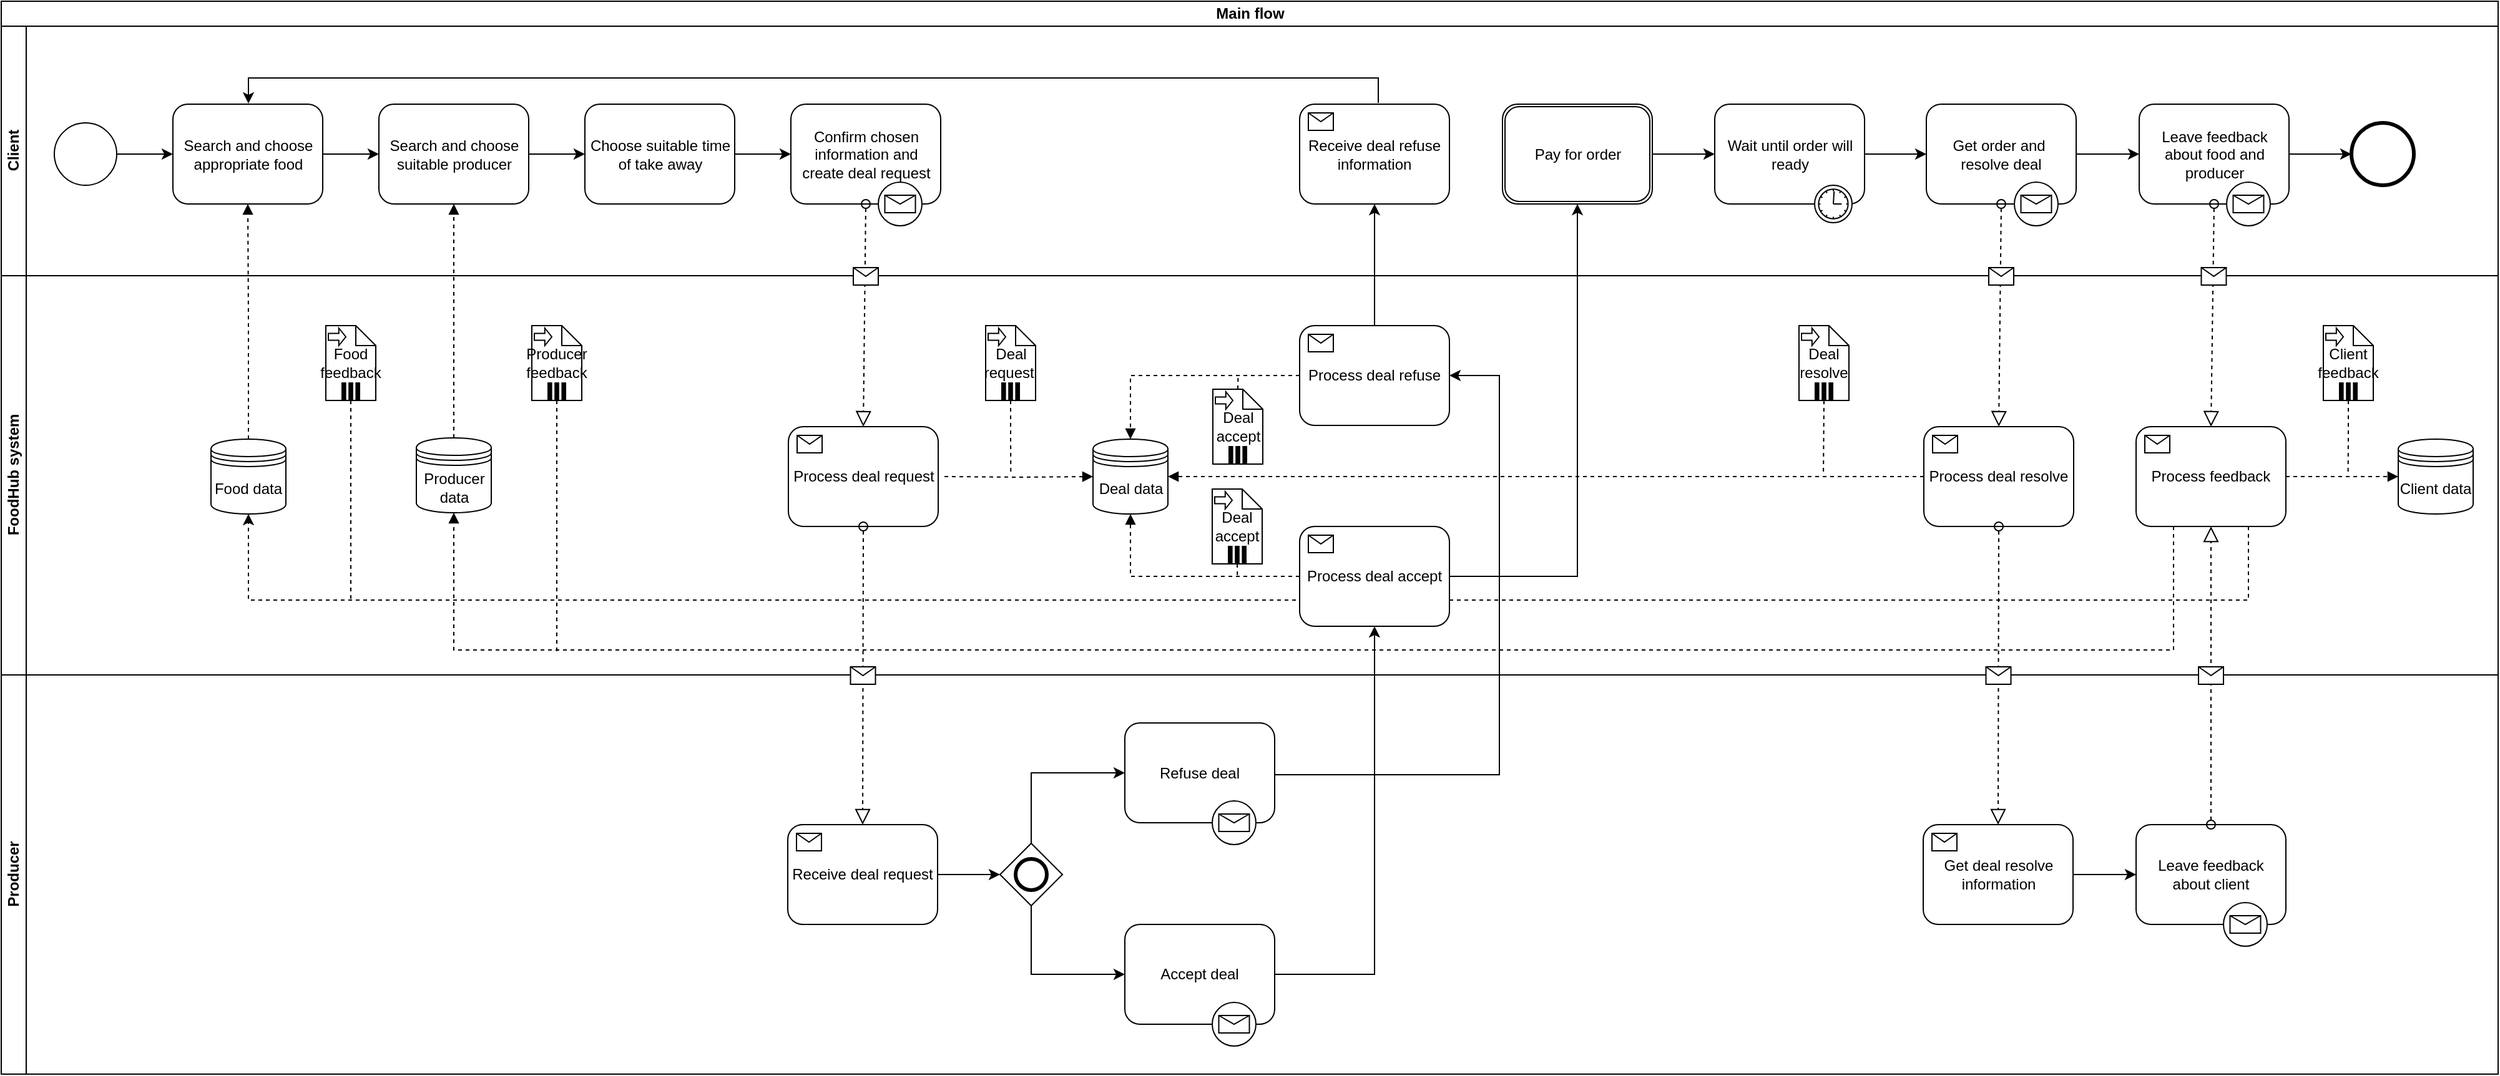<mxfile version="12.1.0" type="google" pages="1"><diagram name="Page-1" id="2a216829-ef6e-dabb-86c1-c78162f3ba2b"><mxGraphModel dx="2874" dy="1446" grid="1" gridSize="10" guides="1" tooltips="1" connect="1" arrows="1" fold="1" page="1" pageScale="1" pageWidth="850" pageHeight="1100" background="#ffffff" math="0" shadow="0"><root><mxCell id="0"/><mxCell id="1" parent="0"/><mxCell id="R4IMWajXgbhgLnJ_80tk-37" value="Main flow" style="swimlane;html=1;childLayout=stackLayout;resizeParent=1;resizeParentMax=0;horizontal=1;startSize=20;horizontalStack=0;" vertex="1" parent="1"><mxGeometry x="40" y="660" width="2000" height="860" as="geometry"/></mxCell><mxCell id="R4IMWajXgbhgLnJ_80tk-38" value="Client" style="swimlane;html=1;startSize=20;horizontal=0;" vertex="1" parent="R4IMWajXgbhgLnJ_80tk-37"><mxGeometry y="20" width="2000" height="200" as="geometry"/></mxCell><mxCell id="R4IMWajXgbhgLnJ_80tk-60" value="" style="shape=mxgraph.bpmn.shape;html=1;verticalLabelPosition=bottom;labelBackgroundColor=#ffffff;verticalAlign=top;align=center;perimeter=ellipsePerimeter;outlineConnect=0;outline=standard;symbol=general;" vertex="1" parent="R4IMWajXgbhgLnJ_80tk-38"><mxGeometry x="42.5" y="77.5" width="50" height="50" as="geometry"/></mxCell><mxCell id="R4IMWajXgbhgLnJ_80tk-62" value="Search and choose appropriate food" style="shape=ext;rounded=1;html=1;whiteSpace=wrap;" vertex="1" parent="R4IMWajXgbhgLnJ_80tk-38"><mxGeometry x="137.5" y="62.5" width="120" height="80" as="geometry"/></mxCell><mxCell id="R4IMWajXgbhgLnJ_80tk-59" style="edgeStyle=orthogonalEdgeStyle;rounded=0;orthogonalLoop=1;jettySize=auto;html=1;exitX=1;exitY=0.5;exitDx=0;exitDy=0;entryX=0;entryY=0.5;entryDx=0;entryDy=0;" edge="1" parent="R4IMWajXgbhgLnJ_80tk-38" source="R4IMWajXgbhgLnJ_80tk-60" target="R4IMWajXgbhgLnJ_80tk-62"><mxGeometry relative="1" as="geometry"/></mxCell><mxCell id="R4IMWajXgbhgLnJ_80tk-64" value="Search and choose suitable producer" style="shape=ext;rounded=1;html=1;whiteSpace=wrap;" vertex="1" parent="R4IMWajXgbhgLnJ_80tk-38"><mxGeometry x="302.5" y="62.5" width="120" height="80" as="geometry"/></mxCell><mxCell id="R4IMWajXgbhgLnJ_80tk-61" value="" style="edgeStyle=orthogonalEdgeStyle;rounded=0;orthogonalLoop=1;jettySize=auto;html=1;endArrow=classic;endFill=1;" edge="1" parent="R4IMWajXgbhgLnJ_80tk-38" source="R4IMWajXgbhgLnJ_80tk-62" target="R4IMWajXgbhgLnJ_80tk-64"><mxGeometry relative="1" as="geometry"/></mxCell><mxCell id="R4IMWajXgbhgLnJ_80tk-66" value="Choose suitable time of take away" style="shape=ext;rounded=1;html=1;whiteSpace=wrap;" vertex="1" parent="R4IMWajXgbhgLnJ_80tk-38"><mxGeometry x="467.5" y="62.5" width="120" height="80" as="geometry"/></mxCell><mxCell id="R4IMWajXgbhgLnJ_80tk-63" value="" style="edgeStyle=orthogonalEdgeStyle;rounded=0;orthogonalLoop=1;jettySize=auto;html=1;endArrow=classic;endFill=1;" edge="1" parent="R4IMWajXgbhgLnJ_80tk-38" source="R4IMWajXgbhgLnJ_80tk-64" target="R4IMWajXgbhgLnJ_80tk-66"><mxGeometry relative="1" as="geometry"/></mxCell><mxCell id="R4IMWajXgbhgLnJ_80tk-67" value="Confirm chosen information and create deal request" style="shape=ext;rounded=1;html=1;whiteSpace=wrap;" vertex="1" parent="R4IMWajXgbhgLnJ_80tk-38"><mxGeometry x="632.5" y="62.5" width="120" height="80" as="geometry"/></mxCell><mxCell id="R4IMWajXgbhgLnJ_80tk-65" value="" style="edgeStyle=orthogonalEdgeStyle;rounded=0;orthogonalLoop=1;jettySize=auto;html=1;endArrow=classic;endFill=1;" edge="1" parent="R4IMWajXgbhgLnJ_80tk-38" source="R4IMWajXgbhgLnJ_80tk-66" target="R4IMWajXgbhgLnJ_80tk-67"><mxGeometry relative="1" as="geometry"/></mxCell><mxCell id="R4IMWajXgbhgLnJ_80tk-92" value="" style="shape=mxgraph.bpmn.shape;html=1;verticalLabelPosition=bottom;labelBackgroundColor=#ffffff;verticalAlign=top;align=center;perimeter=ellipsePerimeter;outlineConnect=0;outline=standard;symbol=message;" vertex="1" parent="R4IMWajXgbhgLnJ_80tk-38"><mxGeometry x="702.5" y="125" width="35" height="35" as="geometry"/></mxCell><mxCell id="R4IMWajXgbhgLnJ_80tk-198" style="edgeStyle=orthogonalEdgeStyle;rounded=0;orthogonalLoop=1;jettySize=auto;html=1;exitX=1;exitY=0.5;exitDx=0;exitDy=0;entryX=0;entryY=0.5;entryDx=0;entryDy=0;endArrow=classic;endFill=1;" edge="1" parent="R4IMWajXgbhgLnJ_80tk-38" source="R4IMWajXgbhgLnJ_80tk-134" target="R4IMWajXgbhgLnJ_80tk-197"><mxGeometry relative="1" as="geometry"/></mxCell><mxCell id="R4IMWajXgbhgLnJ_80tk-134" value="Wait until order will ready" style="html=1;whiteSpace=wrap;rounded=1;" vertex="1" parent="R4IMWajXgbhgLnJ_80tk-38"><mxGeometry x="1372.5" y="62.5" width="120" height="80" as="geometry"/></mxCell><mxCell id="R4IMWajXgbhgLnJ_80tk-135" value="" style="shape=mxgraph.bpmn.timer_start;perimeter=ellipsePerimeter;html=1;verticalLabelPosition=bottom;labelBackgroundColor=#ffffff;verticalAlign=top;outlineConnect=0;" vertex="1" parent="R4IMWajXgbhgLnJ_80tk-134"><mxGeometry x="1" y="1" width="30" height="30" relative="1" as="geometry"><mxPoint x="-40" y="-15" as="offset"/></mxGeometry></mxCell><mxCell id="R4IMWajXgbhgLnJ_80tk-196" style="edgeStyle=orthogonalEdgeStyle;rounded=0;orthogonalLoop=1;jettySize=auto;html=1;exitX=1;exitY=0.5;exitDx=0;exitDy=0;endArrow=classic;endFill=1;" edge="1" parent="R4IMWajXgbhgLnJ_80tk-38" source="R4IMWajXgbhgLnJ_80tk-142" target="R4IMWajXgbhgLnJ_80tk-134"><mxGeometry relative="1" as="geometry"/></mxCell><mxCell id="R4IMWajXgbhgLnJ_80tk-142" value="Pay for order" style="shape=ext;rounded=1;html=1;whiteSpace=wrap;double=1;" vertex="1" parent="R4IMWajXgbhgLnJ_80tk-38"><mxGeometry x="1202.5" y="62.5" width="120" height="80" as="geometry"/></mxCell><mxCell id="R4IMWajXgbhgLnJ_80tk-218" value="" style="edgeStyle=orthogonalEdgeStyle;rounded=0;orthogonalLoop=1;jettySize=auto;html=1;endArrow=classic;endFill=1;" edge="1" parent="R4IMWajXgbhgLnJ_80tk-38" source="R4IMWajXgbhgLnJ_80tk-197" target="R4IMWajXgbhgLnJ_80tk-217"><mxGeometry relative="1" as="geometry"/></mxCell><mxCell id="R4IMWajXgbhgLnJ_80tk-197" value="Get order and&amp;nbsp; resolve deal" style="shape=ext;rounded=1;html=1;whiteSpace=wrap;" vertex="1" parent="R4IMWajXgbhgLnJ_80tk-38"><mxGeometry x="1542" y="62.5" width="120" height="80" as="geometry"/></mxCell><mxCell id="R4IMWajXgbhgLnJ_80tk-281" style="edgeStyle=orthogonalEdgeStyle;rounded=0;orthogonalLoop=1;jettySize=auto;html=1;exitX=1;exitY=0.5;exitDx=0;exitDy=0;entryX=0;entryY=0.5;entryDx=0;entryDy=0;endArrow=classic;endFill=1;" edge="1" parent="R4IMWajXgbhgLnJ_80tk-38" source="R4IMWajXgbhgLnJ_80tk-217" target="R4IMWajXgbhgLnJ_80tk-280"><mxGeometry relative="1" as="geometry"/></mxCell><mxCell id="R4IMWajXgbhgLnJ_80tk-217" value="Leave feedback about food and producer" style="shape=ext;rounded=1;html=1;whiteSpace=wrap;" vertex="1" parent="R4IMWajXgbhgLnJ_80tk-38"><mxGeometry x="1712.5" y="62.5" width="120" height="80" as="geometry"/></mxCell><mxCell id="R4IMWajXgbhgLnJ_80tk-200" value="" style="shape=mxgraph.bpmn.shape;html=1;verticalLabelPosition=bottom;labelBackgroundColor=#ffffff;verticalAlign=top;align=center;perimeter=ellipsePerimeter;outlineConnect=0;outline=standard;symbol=message;" vertex="1" parent="R4IMWajXgbhgLnJ_80tk-38"><mxGeometry x="1612.5" y="125" width="35" height="35" as="geometry"/></mxCell><mxCell id="R4IMWajXgbhgLnJ_80tk-247" value="" style="shape=mxgraph.bpmn.shape;html=1;verticalLabelPosition=bottom;labelBackgroundColor=#ffffff;verticalAlign=top;align=center;perimeter=ellipsePerimeter;outlineConnect=0;outline=standard;symbol=message;" vertex="1" parent="R4IMWajXgbhgLnJ_80tk-38"><mxGeometry x="1782.5" y="125" width="35" height="35" as="geometry"/></mxCell><mxCell id="R4IMWajXgbhgLnJ_80tk-280" value="" style="shape=mxgraph.bpmn.shape;html=1;verticalLabelPosition=bottom;labelBackgroundColor=#ffffff;verticalAlign=top;align=center;perimeter=ellipsePerimeter;outlineConnect=0;outline=end;symbol=general;" vertex="1" parent="R4IMWajXgbhgLnJ_80tk-38"><mxGeometry x="1882.5" y="77.5" width="50" height="50" as="geometry"/></mxCell><mxCell id="R4IMWajXgbhgLnJ_80tk-295" style="edgeStyle=orthogonalEdgeStyle;rounded=0;orthogonalLoop=1;jettySize=auto;html=1;entryX=0.5;entryY=0;entryDx=0;entryDy=0;endArrow=classic;endFill=1;" edge="1" parent="R4IMWajXgbhgLnJ_80tk-38"><mxGeometry relative="1" as="geometry"><mxPoint x="1103" y="61.5" as="sourcePoint"/><mxPoint x="198" y="62" as="targetPoint"/><Array as="points"><mxPoint x="1102.5" y="41.5"/><mxPoint x="197.5" y="41.5"/></Array></mxGeometry></mxCell><mxCell id="R4IMWajXgbhgLnJ_80tk-291" value="Receive deal refuse information" style="html=1;whiteSpace=wrap;rounded=1;" vertex="1" parent="R4IMWajXgbhgLnJ_80tk-38"><mxGeometry x="1040" y="62.5" width="120" height="80" as="geometry"/></mxCell><mxCell id="R4IMWajXgbhgLnJ_80tk-292" value="" style="html=1;shape=message;outlineConnect=0;" vertex="1" parent="R4IMWajXgbhgLnJ_80tk-291"><mxGeometry width="20" height="14" relative="1" as="geometry"><mxPoint x="7" y="7" as="offset"/></mxGeometry></mxCell><mxCell id="R4IMWajXgbhgLnJ_80tk-39" value="FoodHub system" style="swimlane;html=1;startSize=20;horizontal=0;" vertex="1" parent="R4IMWajXgbhgLnJ_80tk-37"><mxGeometry y="220" width="2000" height="320" as="geometry"/></mxCell><mxCell id="R4IMWajXgbhgLnJ_80tk-72" value="Food data" style="shape=datastore;whiteSpace=wrap;html=1;" vertex="1" parent="R4IMWajXgbhgLnJ_80tk-39"><mxGeometry x="168" y="131" width="60" height="60" as="geometry"/></mxCell><mxCell id="R4IMWajXgbhgLnJ_80tk-73" value="Producer data" style="shape=datastore;whiteSpace=wrap;html=1;" vertex="1" parent="R4IMWajXgbhgLnJ_80tk-39"><mxGeometry x="332.5" y="130" width="60" height="60" as="geometry"/></mxCell><mxCell id="R4IMWajXgbhgLnJ_80tk-74" value="Deal data" style="shape=datastore;whiteSpace=wrap;html=1;" vertex="1" parent="R4IMWajXgbhgLnJ_80tk-39"><mxGeometry x="874.5" y="131" width="60" height="60" as="geometry"/></mxCell><mxCell id="R4IMWajXgbhgLnJ_80tk-95" value="Process deal request" style="html=1;whiteSpace=wrap;rounded=1;" vertex="1" parent="R4IMWajXgbhgLnJ_80tk-39"><mxGeometry x="630.5" y="121" width="120" height="80" as="geometry"/></mxCell><mxCell id="R4IMWajXgbhgLnJ_80tk-96" value="" style="html=1;shape=message;outlineConnect=0;" vertex="1" parent="R4IMWajXgbhgLnJ_80tk-95"><mxGeometry width="20" height="14" relative="1" as="geometry"><mxPoint x="7" y="7" as="offset"/></mxGeometry></mxCell><mxCell id="R4IMWajXgbhgLnJ_80tk-75" style="edgeStyle=orthogonalEdgeStyle;rounded=0;orthogonalLoop=1;jettySize=auto;html=1;exitX=1;exitY=0.5;exitDx=0;exitDy=0;endArrow=block;endFill=1;dashed=1;" edge="1" parent="R4IMWajXgbhgLnJ_80tk-39" target="R4IMWajXgbhgLnJ_80tk-74"><mxGeometry relative="1" as="geometry"><mxPoint x="755.5" y="161" as="sourcePoint"/></mxGeometry></mxCell><mxCell id="R4IMWajXgbhgLnJ_80tk-81" value="Deal request&amp;nbsp;" style="shape=note;whiteSpace=wrap;size=16;html=1;" vertex="1" parent="R4IMWajXgbhgLnJ_80tk-39"><mxGeometry x="788.5" y="40" width="40" height="60" as="geometry"/></mxCell><mxCell id="R4IMWajXgbhgLnJ_80tk-82" value="" style="html=1;shape=singleArrow;arrowWidth=0.4;arrowSize=0.4;outlineConnect=0;" vertex="1" parent="R4IMWajXgbhgLnJ_80tk-81"><mxGeometry width="14" height="14" relative="1" as="geometry"><mxPoint x="2" y="2" as="offset"/></mxGeometry></mxCell><mxCell id="R4IMWajXgbhgLnJ_80tk-83" value="" style="html=1;whiteSpace=wrap;shape=parallelMarker;outlineConnect=0;" vertex="1" parent="R4IMWajXgbhgLnJ_80tk-81"><mxGeometry x="0.5" y="1" width="14" height="14" relative="1" as="geometry"><mxPoint x="-7" y="-14" as="offset"/></mxGeometry></mxCell><mxCell id="R4IMWajXgbhgLnJ_80tk-128" style="edgeStyle=orthogonalEdgeStyle;rounded=0;orthogonalLoop=1;jettySize=auto;html=1;entryX=0.5;entryY=1;entryDx=0;entryDy=0;dashed=1;endArrow=block;endFill=1;" edge="1" parent="R4IMWajXgbhgLnJ_80tk-39" source="R4IMWajXgbhgLnJ_80tk-125" target="R4IMWajXgbhgLnJ_80tk-74"><mxGeometry relative="1" as="geometry"><Array as="points"><mxPoint x="904" y="241"/></Array></mxGeometry></mxCell><mxCell id="R4IMWajXgbhgLnJ_80tk-204" style="edgeStyle=orthogonalEdgeStyle;rounded=0;orthogonalLoop=1;jettySize=auto;html=1;entryX=1;entryY=0.5;entryDx=0;entryDy=0;endArrow=block;endFill=1;dashed=1;" edge="1" parent="R4IMWajXgbhgLnJ_80tk-39" source="R4IMWajXgbhgLnJ_80tk-201" target="R4IMWajXgbhgLnJ_80tk-74"><mxGeometry relative="1" as="geometry"/></mxCell><mxCell id="R4IMWajXgbhgLnJ_80tk-201" value="Process deal resolve" style="html=1;whiteSpace=wrap;rounded=1;" vertex="1" parent="R4IMWajXgbhgLnJ_80tk-39"><mxGeometry x="1540" y="121" width="120" height="80" as="geometry"/></mxCell><mxCell id="R4IMWajXgbhgLnJ_80tk-202" value="" style="html=1;shape=message;outlineConnect=0;" vertex="1" parent="R4IMWajXgbhgLnJ_80tk-201"><mxGeometry width="20" height="14" relative="1" as="geometry"><mxPoint x="7" y="7" as="offset"/></mxGeometry></mxCell><mxCell id="R4IMWajXgbhgLnJ_80tk-205" value="Deal resolve" style="shape=note;whiteSpace=wrap;size=16;html=1;" vertex="1" parent="R4IMWajXgbhgLnJ_80tk-39"><mxGeometry x="1440" y="40" width="40" height="60" as="geometry"/></mxCell><mxCell id="R4IMWajXgbhgLnJ_80tk-206" value="" style="html=1;shape=singleArrow;arrowWidth=0.4;arrowSize=0.4;outlineConnect=0;" vertex="1" parent="R4IMWajXgbhgLnJ_80tk-205"><mxGeometry width="14" height="14" relative="1" as="geometry"><mxPoint x="2" y="2" as="offset"/></mxGeometry></mxCell><mxCell id="R4IMWajXgbhgLnJ_80tk-207" value="" style="html=1;whiteSpace=wrap;shape=parallelMarker;outlineConnect=0;" vertex="1" parent="R4IMWajXgbhgLnJ_80tk-205"><mxGeometry x="0.5" y="1" width="14" height="14" relative="1" as="geometry"><mxPoint x="-7" y="-14" as="offset"/></mxGeometry></mxCell><mxCell id="R4IMWajXgbhgLnJ_80tk-255" style="edgeStyle=orthogonalEdgeStyle;rounded=0;orthogonalLoop=1;jettySize=auto;html=1;exitX=1;exitY=0.5;exitDx=0;exitDy=0;endArrow=block;endFill=1;dashed=1;" edge="1" parent="R4IMWajXgbhgLnJ_80tk-39" source="R4IMWajXgbhgLnJ_80tk-245" target="R4IMWajXgbhgLnJ_80tk-253"><mxGeometry relative="1" as="geometry"/></mxCell><mxCell id="R4IMWajXgbhgLnJ_80tk-261" style="edgeStyle=orthogonalEdgeStyle;rounded=0;orthogonalLoop=1;jettySize=auto;html=1;exitX=0.25;exitY=1;exitDx=0;exitDy=0;entryX=0.5;entryY=1;entryDx=0;entryDy=0;dashed=1;endArrow=block;endFill=1;" edge="1" parent="R4IMWajXgbhgLnJ_80tk-39" source="R4IMWajXgbhgLnJ_80tk-245" target="R4IMWajXgbhgLnJ_80tk-73"><mxGeometry relative="1" as="geometry"><Array as="points"><mxPoint x="1740" y="300"/><mxPoint x="362" y="300"/></Array></mxGeometry></mxCell><mxCell id="R4IMWajXgbhgLnJ_80tk-266" style="edgeStyle=orthogonalEdgeStyle;rounded=0;orthogonalLoop=1;jettySize=auto;html=1;exitX=0.75;exitY=1;exitDx=0;exitDy=0;entryX=0.5;entryY=1;entryDx=0;entryDy=0;dashed=1;endArrow=classic;endFill=1;" edge="1" parent="R4IMWajXgbhgLnJ_80tk-39" source="R4IMWajXgbhgLnJ_80tk-245" target="R4IMWajXgbhgLnJ_80tk-72"><mxGeometry relative="1" as="geometry"><Array as="points"><mxPoint x="1800" y="260"/><mxPoint x="198" y="260"/></Array></mxGeometry></mxCell><mxCell id="R4IMWajXgbhgLnJ_80tk-245" value="Process feedback" style="html=1;whiteSpace=wrap;rounded=1;" vertex="1" parent="R4IMWajXgbhgLnJ_80tk-39"><mxGeometry x="1710" y="121" width="120" height="80" as="geometry"/></mxCell><mxCell id="R4IMWajXgbhgLnJ_80tk-246" value="" style="html=1;shape=message;outlineConnect=0;" vertex="1" parent="R4IMWajXgbhgLnJ_80tk-245"><mxGeometry width="20" height="14" relative="1" as="geometry"><mxPoint x="7" y="7" as="offset"/></mxGeometry></mxCell><mxCell id="R4IMWajXgbhgLnJ_80tk-253" value="Client data" style="shape=datastore;whiteSpace=wrap;html=1;" vertex="1" parent="R4IMWajXgbhgLnJ_80tk-39"><mxGeometry x="1920" y="131" width="60" height="60" as="geometry"/></mxCell><mxCell id="R4IMWajXgbhgLnJ_80tk-256" value="Client feedback" style="shape=note;whiteSpace=wrap;size=16;html=1;" vertex="1" parent="R4IMWajXgbhgLnJ_80tk-39"><mxGeometry x="1860" y="40" width="40" height="60" as="geometry"/></mxCell><mxCell id="R4IMWajXgbhgLnJ_80tk-257" value="" style="html=1;shape=singleArrow;arrowWidth=0.4;arrowSize=0.4;outlineConnect=0;" vertex="1" parent="R4IMWajXgbhgLnJ_80tk-256"><mxGeometry width="14" height="14" relative="1" as="geometry"><mxPoint x="2" y="2" as="offset"/></mxGeometry></mxCell><mxCell id="R4IMWajXgbhgLnJ_80tk-258" value="" style="html=1;whiteSpace=wrap;shape=parallelMarker;outlineConnect=0;" vertex="1" parent="R4IMWajXgbhgLnJ_80tk-256"><mxGeometry x="0.5" y="1" width="14" height="14" relative="1" as="geometry"><mxPoint x="-7" y="-14" as="offset"/></mxGeometry></mxCell><mxCell id="R4IMWajXgbhgLnJ_80tk-129" value="Deal accept" style="shape=note;whiteSpace=wrap;size=16;html=1;" vertex="1" parent="R4IMWajXgbhgLnJ_80tk-39"><mxGeometry x="970" y="171" width="40" height="60" as="geometry"/></mxCell><mxCell id="R4IMWajXgbhgLnJ_80tk-130" value="" style="html=1;shape=singleArrow;arrowWidth=0.4;arrowSize=0.4;outlineConnect=0;" vertex="1" parent="R4IMWajXgbhgLnJ_80tk-129"><mxGeometry width="14" height="14" relative="1" as="geometry"><mxPoint x="2" y="2" as="offset"/></mxGeometry></mxCell><mxCell id="R4IMWajXgbhgLnJ_80tk-131" value="" style="html=1;whiteSpace=wrap;shape=parallelMarker;outlineConnect=0;" vertex="1" parent="R4IMWajXgbhgLnJ_80tk-129"><mxGeometry x="0.5" y="1" width="14" height="14" relative="1" as="geometry"><mxPoint x="-7" y="-14" as="offset"/></mxGeometry></mxCell><mxCell id="R4IMWajXgbhgLnJ_80tk-262" value="Producer feedback" style="shape=note;whiteSpace=wrap;size=16;html=1;" vertex="1" parent="R4IMWajXgbhgLnJ_80tk-39"><mxGeometry x="425" y="40" width="40" height="60" as="geometry"/></mxCell><mxCell id="R4IMWajXgbhgLnJ_80tk-263" value="" style="html=1;shape=singleArrow;arrowWidth=0.4;arrowSize=0.4;outlineConnect=0;" vertex="1" parent="R4IMWajXgbhgLnJ_80tk-262"><mxGeometry width="14" height="14" relative="1" as="geometry"><mxPoint x="2" y="2" as="offset"/></mxGeometry></mxCell><mxCell id="R4IMWajXgbhgLnJ_80tk-264" value="" style="html=1;whiteSpace=wrap;shape=parallelMarker;outlineConnect=0;" vertex="1" parent="R4IMWajXgbhgLnJ_80tk-262"><mxGeometry x="0.5" y="1" width="14" height="14" relative="1" as="geometry"><mxPoint x="-7" y="-14" as="offset"/></mxGeometry></mxCell><mxCell id="R4IMWajXgbhgLnJ_80tk-125" value="Process deal accept" style="html=1;whiteSpace=wrap;rounded=1;" vertex="1" parent="R4IMWajXgbhgLnJ_80tk-39"><mxGeometry x="1040" y="201" width="120" height="80" as="geometry"/></mxCell><mxCell id="R4IMWajXgbhgLnJ_80tk-126" value="" style="html=1;shape=message;outlineConnect=0;" vertex="1" parent="R4IMWajXgbhgLnJ_80tk-125"><mxGeometry width="20" height="14" relative="1" as="geometry"><mxPoint x="7" y="7" as="offset"/></mxGeometry></mxCell><mxCell id="R4IMWajXgbhgLnJ_80tk-268" value="Food feedback" style="shape=note;whiteSpace=wrap;size=16;html=1;" vertex="1" parent="R4IMWajXgbhgLnJ_80tk-39"><mxGeometry x="260" y="40" width="40" height="60" as="geometry"/></mxCell><mxCell id="R4IMWajXgbhgLnJ_80tk-269" value="" style="html=1;shape=singleArrow;arrowWidth=0.4;arrowSize=0.4;outlineConnect=0;" vertex="1" parent="R4IMWajXgbhgLnJ_80tk-268"><mxGeometry width="14" height="14" relative="1" as="geometry"><mxPoint x="2" y="2" as="offset"/></mxGeometry></mxCell><mxCell id="R4IMWajXgbhgLnJ_80tk-270" value="" style="html=1;whiteSpace=wrap;shape=parallelMarker;outlineConnect=0;" vertex="1" parent="R4IMWajXgbhgLnJ_80tk-268"><mxGeometry x="0.5" y="1" width="14" height="14" relative="1" as="geometry"><mxPoint x="-7" y="-14" as="offset"/></mxGeometry></mxCell><mxCell id="R4IMWajXgbhgLnJ_80tk-286" style="edgeStyle=orthogonalEdgeStyle;rounded=0;orthogonalLoop=1;jettySize=auto;html=1;exitX=0;exitY=0.5;exitDx=0;exitDy=0;entryX=0.5;entryY=0;entryDx=0;entryDy=0;dashed=1;endArrow=block;endFill=1;" edge="1" parent="R4IMWajXgbhgLnJ_80tk-39" source="R4IMWajXgbhgLnJ_80tk-282" target="R4IMWajXgbhgLnJ_80tk-74"><mxGeometry relative="1" as="geometry"/></mxCell><mxCell id="R4IMWajXgbhgLnJ_80tk-282" value="Process deal refuse" style="html=1;whiteSpace=wrap;rounded=1;" vertex="1" parent="R4IMWajXgbhgLnJ_80tk-39"><mxGeometry x="1040" y="40" width="120" height="80" as="geometry"/></mxCell><mxCell id="R4IMWajXgbhgLnJ_80tk-283" value="" style="html=1;shape=message;outlineConnect=0;" vertex="1" parent="R4IMWajXgbhgLnJ_80tk-282"><mxGeometry width="20" height="14" relative="1" as="geometry"><mxPoint x="7" y="7" as="offset"/></mxGeometry></mxCell><mxCell id="R4IMWajXgbhgLnJ_80tk-287" value="Deal accept" style="shape=note;whiteSpace=wrap;size=16;html=1;" vertex="1" parent="R4IMWajXgbhgLnJ_80tk-39"><mxGeometry x="970.5" y="91" width="40" height="60" as="geometry"/></mxCell><mxCell id="R4IMWajXgbhgLnJ_80tk-288" value="" style="html=1;shape=singleArrow;arrowWidth=0.4;arrowSize=0.4;outlineConnect=0;" vertex="1" parent="R4IMWajXgbhgLnJ_80tk-287"><mxGeometry width="14" height="14" relative="1" as="geometry"><mxPoint x="2" y="2" as="offset"/></mxGeometry></mxCell><mxCell id="R4IMWajXgbhgLnJ_80tk-289" value="" style="html=1;whiteSpace=wrap;shape=parallelMarker;outlineConnect=0;" vertex="1" parent="R4IMWajXgbhgLnJ_80tk-287"><mxGeometry x="0.5" y="1" width="14" height="14" relative="1" as="geometry"><mxPoint x="-7" y="-14" as="offset"/></mxGeometry></mxCell><mxCell id="R4IMWajXgbhgLnJ_80tk-40" value="Producer" style="swimlane;html=1;startSize=20;horizontal=0;" vertex="1" parent="R4IMWajXgbhgLnJ_80tk-37"><mxGeometry y="540" width="2000" height="320" as="geometry"/></mxCell><mxCell id="R4IMWajXgbhgLnJ_80tk-107" style="edgeStyle=orthogonalEdgeStyle;rounded=0;orthogonalLoop=1;jettySize=auto;html=1;entryX=0;entryY=0.5;entryDx=0;entryDy=0;endArrow=classic;endFill=1;" edge="1" parent="R4IMWajXgbhgLnJ_80tk-40" source="R4IMWajXgbhgLnJ_80tk-90" target="R4IMWajXgbhgLnJ_80tk-106"><mxGeometry relative="1" as="geometry"/></mxCell><mxCell id="R4IMWajXgbhgLnJ_80tk-90" value="Receive deal request" style="html=1;whiteSpace=wrap;rounded=1;" vertex="1" parent="R4IMWajXgbhgLnJ_80tk-40"><mxGeometry x="630" y="120" width="120" height="80" as="geometry"/></mxCell><mxCell id="R4IMWajXgbhgLnJ_80tk-91" value="" style="html=1;shape=message;outlineConnect=0;" vertex="1" parent="R4IMWajXgbhgLnJ_80tk-90"><mxGeometry width="20" height="14" relative="1" as="geometry"><mxPoint x="7" y="7" as="offset"/></mxGeometry></mxCell><mxCell id="R4IMWajXgbhgLnJ_80tk-122" style="edgeStyle=orthogonalEdgeStyle;rounded=0;orthogonalLoop=1;jettySize=auto;html=1;exitX=0.5;exitY=0;exitDx=0;exitDy=0;entryX=0;entryY=0.5;entryDx=0;entryDy=0;endArrow=classic;endFill=1;" edge="1" parent="R4IMWajXgbhgLnJ_80tk-40" source="R4IMWajXgbhgLnJ_80tk-106" target="R4IMWajXgbhgLnJ_80tk-109"><mxGeometry relative="1" as="geometry"/></mxCell><mxCell id="R4IMWajXgbhgLnJ_80tk-123" style="edgeStyle=orthogonalEdgeStyle;rounded=0;orthogonalLoop=1;jettySize=auto;html=1;exitX=0.5;exitY=1;exitDx=0;exitDy=0;entryX=0;entryY=0.5;entryDx=0;entryDy=0;endArrow=classic;endFill=1;" edge="1" parent="R4IMWajXgbhgLnJ_80tk-40" source="R4IMWajXgbhgLnJ_80tk-106" target="R4IMWajXgbhgLnJ_80tk-120"><mxGeometry relative="1" as="geometry"/></mxCell><mxCell id="R4IMWajXgbhgLnJ_80tk-106" value="" style="shape=mxgraph.bpmn.shape;html=1;verticalLabelPosition=bottom;labelBackgroundColor=#ffffff;verticalAlign=top;align=center;perimeter=rhombusPerimeter;background=gateway;outlineConnect=0;outline=end;symbol=general;" vertex="1" parent="R4IMWajXgbhgLnJ_80tk-40"><mxGeometry x="800" y="135" width="50" height="50" as="geometry"/></mxCell><mxCell id="R4IMWajXgbhgLnJ_80tk-118" value="" style="group" vertex="1" connectable="0" parent="R4IMWajXgbhgLnJ_80tk-40"><mxGeometry x="900" y="38.5" width="120" height="97.5" as="geometry"/></mxCell><mxCell id="R4IMWajXgbhgLnJ_80tk-109" value="Refuse deal" style="shape=ext;rounded=1;html=1;whiteSpace=wrap;" vertex="1" parent="R4IMWajXgbhgLnJ_80tk-118"><mxGeometry width="120" height="80" as="geometry"/></mxCell><mxCell id="R4IMWajXgbhgLnJ_80tk-110" value="" style="shape=mxgraph.bpmn.shape;html=1;verticalLabelPosition=bottom;labelBackgroundColor=#ffffff;verticalAlign=top;align=center;perimeter=ellipsePerimeter;outlineConnect=0;outline=standard;symbol=message;" vertex="1" parent="R4IMWajXgbhgLnJ_80tk-118"><mxGeometry x="70" y="62.5" width="35" height="35" as="geometry"/></mxCell><mxCell id="R4IMWajXgbhgLnJ_80tk-119" value="" style="group" vertex="1" connectable="0" parent="R4IMWajXgbhgLnJ_80tk-40"><mxGeometry x="900" y="200" width="120" height="97.5" as="geometry"/></mxCell><mxCell id="R4IMWajXgbhgLnJ_80tk-120" value="Accept deal" style="shape=ext;rounded=1;html=1;whiteSpace=wrap;" vertex="1" parent="R4IMWajXgbhgLnJ_80tk-119"><mxGeometry width="120" height="80" as="geometry"/></mxCell><mxCell id="R4IMWajXgbhgLnJ_80tk-121" value="" style="shape=mxgraph.bpmn.shape;html=1;verticalLabelPosition=bottom;labelBackgroundColor=#ffffff;verticalAlign=top;align=center;perimeter=ellipsePerimeter;outlineConnect=0;outline=standard;symbol=message;" vertex="1" parent="R4IMWajXgbhgLnJ_80tk-119"><mxGeometry x="70" y="62.5" width="35" height="35" as="geometry"/></mxCell><mxCell id="R4IMWajXgbhgLnJ_80tk-244" style="edgeStyle=orthogonalEdgeStyle;rounded=0;orthogonalLoop=1;jettySize=auto;html=1;exitX=1;exitY=0.5;exitDx=0;exitDy=0;entryX=0;entryY=0.5;entryDx=0;entryDy=0;endArrow=classic;endFill=1;" edge="1" parent="R4IMWajXgbhgLnJ_80tk-40" source="R4IMWajXgbhgLnJ_80tk-211" target="R4IMWajXgbhgLnJ_80tk-224"><mxGeometry relative="1" as="geometry"/></mxCell><mxCell id="R4IMWajXgbhgLnJ_80tk-211" value="Get deal resolve information" style="html=1;whiteSpace=wrap;rounded=1;" vertex="1" parent="R4IMWajXgbhgLnJ_80tk-40"><mxGeometry x="1539.5" y="120" width="120" height="80" as="geometry"/></mxCell><mxCell id="R4IMWajXgbhgLnJ_80tk-212" value="" style="html=1;shape=message;outlineConnect=0;" vertex="1" parent="R4IMWajXgbhgLnJ_80tk-211"><mxGeometry width="20" height="14" relative="1" as="geometry"><mxPoint x="7" y="7" as="offset"/></mxGeometry></mxCell><mxCell id="R4IMWajXgbhgLnJ_80tk-223" value="" style="group" vertex="1" connectable="0" parent="R4IMWajXgbhgLnJ_80tk-40"><mxGeometry x="1710" y="120" width="120" height="97.5" as="geometry"/></mxCell><mxCell id="R4IMWajXgbhgLnJ_80tk-224" value="Leave feedback about client" style="shape=ext;rounded=1;html=1;whiteSpace=wrap;" vertex="1" parent="R4IMWajXgbhgLnJ_80tk-223"><mxGeometry width="120" height="80" as="geometry"/></mxCell><mxCell id="R4IMWajXgbhgLnJ_80tk-225" value="" style="shape=mxgraph.bpmn.shape;html=1;verticalLabelPosition=bottom;labelBackgroundColor=#ffffff;verticalAlign=top;align=center;perimeter=ellipsePerimeter;outlineConnect=0;outline=standard;symbol=message;" vertex="1" parent="R4IMWajXgbhgLnJ_80tk-223"><mxGeometry x="70" y="62.5" width="35" height="35" as="geometry"/></mxCell><mxCell id="R4IMWajXgbhgLnJ_80tk-97" value="" style="startArrow=oval;startFill=0;startSize=7;endArrow=block;endFill=0;endSize=10;dashed=1;html=1;exitX=0.5;exitY=1;exitDx=0;exitDy=0;entryX=0.5;entryY=0;entryDx=0;entryDy=0;" edge="1" parent="R4IMWajXgbhgLnJ_80tk-37" source="R4IMWajXgbhgLnJ_80tk-95" target="R4IMWajXgbhgLnJ_80tk-90"><mxGeometry relative="1" as="geometry"><mxPoint y="520" as="sourcePoint"/><mxPoint x="100" y="520" as="targetPoint"/></mxGeometry></mxCell><mxCell id="R4IMWajXgbhgLnJ_80tk-98" value="" style="shape=message;html=1;outlineConnect=0;" vertex="1" parent="R4IMWajXgbhgLnJ_80tk-97"><mxGeometry width="20" height="14" relative="1" as="geometry"><mxPoint x="-10" y="-7" as="offset"/></mxGeometry></mxCell><mxCell id="R4IMWajXgbhgLnJ_80tk-70" value="" style="startArrow=oval;startFill=0;startSize=7;endArrow=block;endFill=0;endSize=10;dashed=1;html=1;exitX=0.5;exitY=1;exitDx=0;exitDy=0;entryX=0.5;entryY=0;entryDx=0;entryDy=0;" edge="1" parent="R4IMWajXgbhgLnJ_80tk-37" source="R4IMWajXgbhgLnJ_80tk-67" target="R4IMWajXgbhgLnJ_80tk-95"><mxGeometry relative="1" as="geometry"><mxPoint x="65" y="359.5" as="sourcePoint"/><mxPoint x="740" y="160" as="targetPoint"/></mxGeometry></mxCell><mxCell id="R4IMWajXgbhgLnJ_80tk-71" value="" style="shape=message;html=1;outlineConnect=0;" vertex="1" parent="R4IMWajXgbhgLnJ_80tk-70"><mxGeometry width="20" height="14" relative="1" as="geometry"><mxPoint x="-9" y="-38.5" as="offset"/></mxGeometry></mxCell><mxCell id="R4IMWajXgbhgLnJ_80tk-136" style="edgeStyle=orthogonalEdgeStyle;rounded=0;orthogonalLoop=1;jettySize=auto;html=1;exitX=1;exitY=0.5;exitDx=0;exitDy=0;entryX=0.5;entryY=1;entryDx=0;entryDy=0;endArrow=classic;endFill=1;" edge="1" parent="R4IMWajXgbhgLnJ_80tk-37" source="R4IMWajXgbhgLnJ_80tk-125" target="R4IMWajXgbhgLnJ_80tk-142"><mxGeometry relative="1" as="geometry"/></mxCell><mxCell id="R4IMWajXgbhgLnJ_80tk-199" style="edgeStyle=orthogonalEdgeStyle;rounded=0;orthogonalLoop=1;jettySize=auto;html=1;exitX=1;exitY=0.5;exitDx=0;exitDy=0;entryX=0.5;entryY=1;entryDx=0;entryDy=0;endArrow=classic;endFill=1;" edge="1" parent="R4IMWajXgbhgLnJ_80tk-37" source="R4IMWajXgbhgLnJ_80tk-120" target="R4IMWajXgbhgLnJ_80tk-125"><mxGeometry relative="1" as="geometry"/></mxCell><mxCell id="R4IMWajXgbhgLnJ_80tk-209" value="" style="startArrow=oval;startFill=0;startSize=7;endArrow=block;endFill=0;endSize=10;dashed=1;html=1;exitX=0.5;exitY=1;exitDx=0;exitDy=0;entryX=0.5;entryY=0;entryDx=0;entryDy=0;" edge="1" parent="R4IMWajXgbhgLnJ_80tk-37" source="R4IMWajXgbhgLnJ_80tk-197" target="R4IMWajXgbhgLnJ_80tk-201"><mxGeometry relative="1" as="geometry"><mxPoint x="630" y="1000" as="sourcePoint"/><mxPoint x="730" y="1000" as="targetPoint"/></mxGeometry></mxCell><mxCell id="R4IMWajXgbhgLnJ_80tk-210" value="" style="shape=message;html=1;outlineConnect=0;" vertex="1" parent="R4IMWajXgbhgLnJ_80tk-209"><mxGeometry width="20" height="14" relative="1" as="geometry"><mxPoint x="-9" y="-38.5" as="offset"/></mxGeometry></mxCell><mxCell id="R4IMWajXgbhgLnJ_80tk-213" value="" style="startArrow=oval;startFill=0;startSize=7;endArrow=block;endFill=0;endSize=10;dashed=1;html=1;exitX=0.5;exitY=1;exitDx=0;exitDy=0;entryX=0.5;entryY=0;entryDx=0;entryDy=0;" edge="1" parent="R4IMWajXgbhgLnJ_80tk-37" source="R4IMWajXgbhgLnJ_80tk-201" target="R4IMWajXgbhgLnJ_80tk-211"><mxGeometry relative="1" as="geometry"><mxPoint x="870" y="1000" as="sourcePoint"/><mxPoint x="970" y="1000" as="targetPoint"/></mxGeometry></mxCell><mxCell id="R4IMWajXgbhgLnJ_80tk-214" value="" style="shape=message;html=1;outlineConnect=0;" vertex="1" parent="R4IMWajXgbhgLnJ_80tk-213"><mxGeometry width="20" height="14" relative="1" as="geometry"><mxPoint x="-10" y="-7" as="offset"/></mxGeometry></mxCell><mxCell id="R4IMWajXgbhgLnJ_80tk-249" value="" style="startArrow=oval;startFill=0;startSize=7;endArrow=block;endFill=0;endSize=10;dashed=1;html=1;exitX=0.5;exitY=1;exitDx=0;exitDy=0;entryX=0.5;entryY=0;entryDx=0;entryDy=0;" edge="1" parent="R4IMWajXgbhgLnJ_80tk-37" source="R4IMWajXgbhgLnJ_80tk-217" target="R4IMWajXgbhgLnJ_80tk-245"><mxGeometry relative="1" as="geometry"><mxPoint x="1120" y="1000" as="sourcePoint"/><mxPoint x="1220" y="1000" as="targetPoint"/></mxGeometry></mxCell><mxCell id="R4IMWajXgbhgLnJ_80tk-250" value="" style="shape=message;html=1;outlineConnect=0;" vertex="1" parent="R4IMWajXgbhgLnJ_80tk-249"><mxGeometry width="20" height="14" relative="1" as="geometry"><mxPoint x="-9" y="-38.5" as="offset"/></mxGeometry></mxCell><mxCell id="R4IMWajXgbhgLnJ_80tk-251" value="" style="startArrow=oval;startFill=0;startSize=7;endArrow=block;endFill=0;endSize=10;dashed=1;html=1;exitX=0.5;exitY=0;exitDx=0;exitDy=0;entryX=0.5;entryY=1;entryDx=0;entryDy=0;" edge="1" parent="R4IMWajXgbhgLnJ_80tk-37" source="R4IMWajXgbhgLnJ_80tk-224" target="R4IMWajXgbhgLnJ_80tk-245"><mxGeometry relative="1" as="geometry"><mxPoint x="1080" y="1000" as="sourcePoint"/><mxPoint x="1180" y="1000" as="targetPoint"/></mxGeometry></mxCell><mxCell id="R4IMWajXgbhgLnJ_80tk-252" value="" style="shape=message;html=1;outlineConnect=0;" vertex="1" parent="R4IMWajXgbhgLnJ_80tk-251"><mxGeometry width="20" height="14" relative="1" as="geometry"><mxPoint x="-10" y="-7" as="offset"/></mxGeometry></mxCell><mxCell id="R4IMWajXgbhgLnJ_80tk-284" style="edgeStyle=orthogonalEdgeStyle;rounded=0;orthogonalLoop=1;jettySize=auto;html=1;exitX=1;exitY=0.5;exitDx=0;exitDy=0;endArrow=classic;endFill=1;" edge="1" parent="R4IMWajXgbhgLnJ_80tk-37" source="R4IMWajXgbhgLnJ_80tk-109" target="R4IMWajXgbhgLnJ_80tk-282"><mxGeometry relative="1" as="geometry"><Array as="points"><mxPoint x="1020" y="620"/><mxPoint x="1200" y="620"/><mxPoint x="1200" y="300"/></Array></mxGeometry></mxCell><mxCell id="R4IMWajXgbhgLnJ_80tk-293" style="edgeStyle=orthogonalEdgeStyle;rounded=0;orthogonalLoop=1;jettySize=auto;html=1;exitX=0.5;exitY=0;exitDx=0;exitDy=0;entryX=0.5;entryY=1;entryDx=0;entryDy=0;endArrow=classic;endFill=1;" edge="1" parent="R4IMWajXgbhgLnJ_80tk-37" source="R4IMWajXgbhgLnJ_80tk-282" target="R4IMWajXgbhgLnJ_80tk-291"><mxGeometry relative="1" as="geometry"/></mxCell><mxCell id="R4IMWajXgbhgLnJ_80tk-297" style="edgeStyle=orthogonalEdgeStyle;rounded=0;orthogonalLoop=1;jettySize=auto;html=1;exitX=0.5;exitY=0;exitDx=0;exitDy=0;entryX=0.5;entryY=1;entryDx=0;entryDy=0;dashed=1;endArrow=block;endFill=1;" edge="1" parent="R4IMWajXgbhgLnJ_80tk-37" source="R4IMWajXgbhgLnJ_80tk-72" target="R4IMWajXgbhgLnJ_80tk-62"><mxGeometry relative="1" as="geometry"/></mxCell><mxCell id="R4IMWajXgbhgLnJ_80tk-298" style="edgeStyle=orthogonalEdgeStyle;rounded=0;orthogonalLoop=1;jettySize=auto;html=1;exitX=0.5;exitY=0;exitDx=0;exitDy=0;entryX=0.5;entryY=1;entryDx=0;entryDy=0;dashed=1;endArrow=block;endFill=1;" edge="1" parent="R4IMWajXgbhgLnJ_80tk-37" source="R4IMWajXgbhgLnJ_80tk-73" target="R4IMWajXgbhgLnJ_80tk-64"><mxGeometry relative="1" as="geometry"/></mxCell><mxCell id="R4IMWajXgbhgLnJ_80tk-273" style="edgeStyle=orthogonalEdgeStyle;rounded=0;orthogonalLoop=1;jettySize=auto;html=1;exitX=0.5;exitY=1;exitDx=0;exitDy=0;dashed=1;endArrow=none;endFill=0;" edge="1" parent="1" source="R4IMWajXgbhgLnJ_80tk-270"><mxGeometry relative="1" as="geometry"><mxPoint x="320" y="1140" as="targetPoint"/></mxGeometry></mxCell><mxCell id="R4IMWajXgbhgLnJ_80tk-296" style="edgeStyle=orthogonalEdgeStyle;rounded=0;orthogonalLoop=1;jettySize=auto;html=1;endArrow=none;endFill=0;dashed=1;" edge="1" parent="1" source="R4IMWajXgbhgLnJ_80tk-264"><mxGeometry relative="1" as="geometry"><mxPoint x="485" y="1182.54" as="targetPoint"/></mxGeometry></mxCell><mxCell id="R4IMWajXgbhgLnJ_80tk-299" style="edgeStyle=orthogonalEdgeStyle;rounded=0;orthogonalLoop=1;jettySize=auto;html=1;exitX=0.5;exitY=1;exitDx=0;exitDy=0;dashed=1;endArrow=none;endFill=0;" edge="1" parent="1" source="R4IMWajXgbhgLnJ_80tk-83"><mxGeometry relative="1" as="geometry"><mxPoint x="848.667" y="1040" as="targetPoint"/></mxGeometry></mxCell><mxCell id="R4IMWajXgbhgLnJ_80tk-300" style="edgeStyle=orthogonalEdgeStyle;rounded=0;orthogonalLoop=1;jettySize=auto;html=1;exitX=0.5;exitY=1;exitDx=0;exitDy=0;dashed=1;endArrow=none;endFill=0;" edge="1" parent="1" source="R4IMWajXgbhgLnJ_80tk-131"><mxGeometry relative="1" as="geometry"><mxPoint x="1030.143" y="1120.143" as="targetPoint"/></mxGeometry></mxCell><mxCell id="R4IMWajXgbhgLnJ_80tk-301" style="edgeStyle=orthogonalEdgeStyle;rounded=0;orthogonalLoop=1;jettySize=auto;html=1;exitX=0.5;exitY=0;exitDx=0;exitDy=0;exitPerimeter=0;dashed=1;endArrow=none;endFill=0;" edge="1" parent="1" source="R4IMWajXgbhgLnJ_80tk-287"><mxGeometry relative="1" as="geometry"><mxPoint x="1030.714" y="960.143" as="targetPoint"/></mxGeometry></mxCell><mxCell id="R4IMWajXgbhgLnJ_80tk-306" style="edgeStyle=orthogonalEdgeStyle;rounded=0;orthogonalLoop=1;jettySize=auto;html=1;exitX=0.5;exitY=1;exitDx=0;exitDy=0;dashed=1;endArrow=none;endFill=0;" edge="1" parent="1" source="R4IMWajXgbhgLnJ_80tk-207"><mxGeometry relative="1" as="geometry"><mxPoint x="1499.529" y="1040" as="targetPoint"/></mxGeometry></mxCell><mxCell id="R4IMWajXgbhgLnJ_80tk-308" style="edgeStyle=orthogonalEdgeStyle;rounded=0;orthogonalLoop=1;jettySize=auto;html=1;exitX=0.5;exitY=1;exitDx=0;exitDy=0;dashed=1;endArrow=none;endFill=0;" edge="1" parent="1" source="R4IMWajXgbhgLnJ_80tk-258"><mxGeometry relative="1" as="geometry"><mxPoint x="1919.793" y="1040" as="targetPoint"/></mxGeometry></mxCell></root></mxGraphModel></diagram></mxfile>